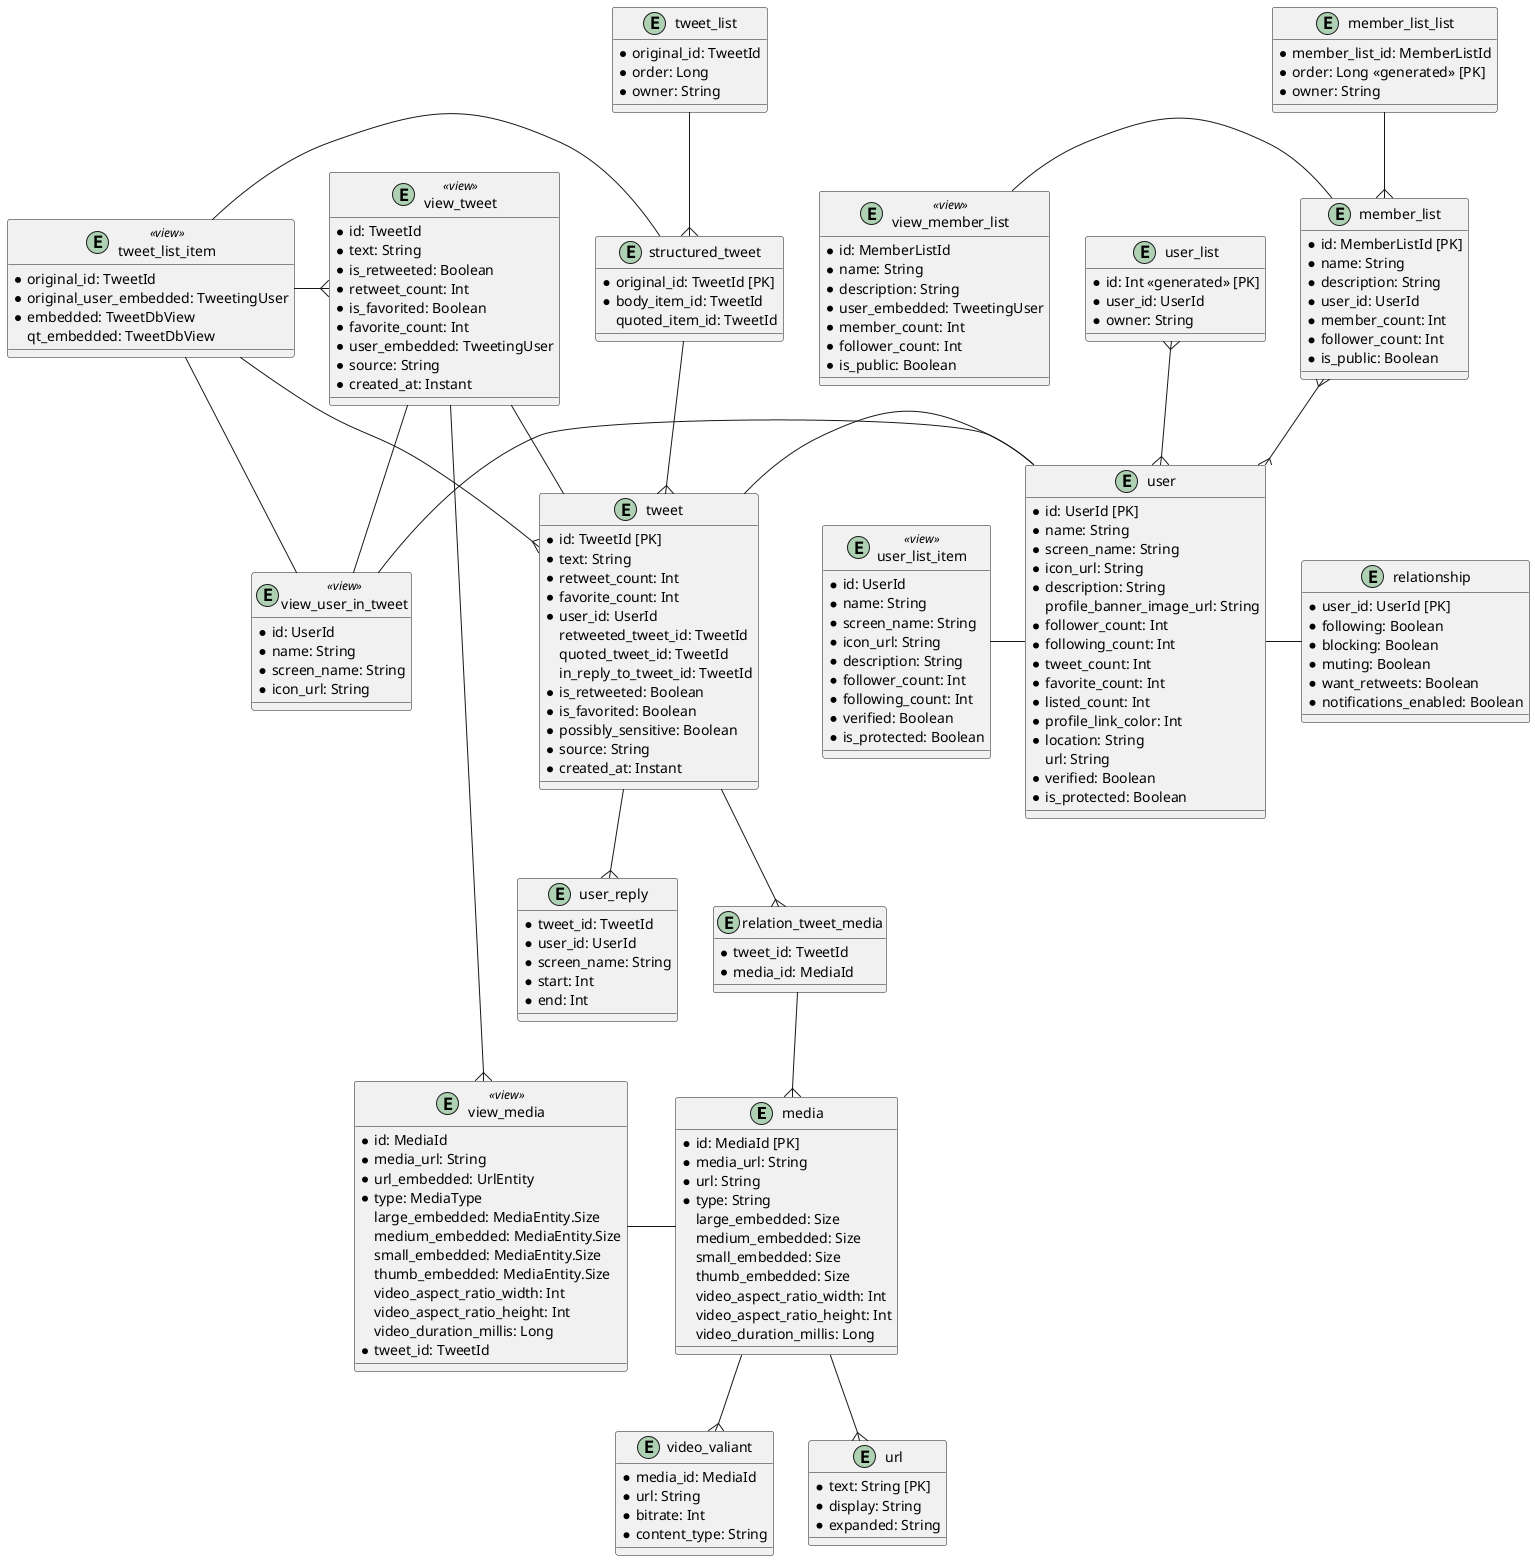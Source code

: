 @startuml
''' MediaEntity.kt
entity media {
  * id: MediaId [PK]
  * media_url: String
  * url: String
  * type: String
  large_embedded: Size
  medium_embedded: Size
  small_embedded: Size
  thumb_embedded: Size
  video_aspect_ratio_width: Int
  video_aspect_ratio_height: Int
  video_duration_millis: Long
}
entity video_valiant {
  * media_id: MediaId
  * url: String
  * bitrate: Int
  * content_type: String
}
entity relation_tweet_media {
  * tweet_id: TweetId
  * media_id: MediaId
}
''' MemberListEntity.kt
entity member_list {
  * id: MemberListId [PK]
  * name: String
  * description: String
  * user_id: UserId
  * member_count: Int
  * follower_count: Int
  * is_public: Boolean
}
''' MemberListListEntity.kt
entity member_list_list {
  * member_list_id: MemberListId
  * order: Long <<generated>> [PK]
  * owner: String
}
''' RelationshipEntity.kt
entity relationship {
  * user_id: UserId [PK]
  * following: Boolean
  * blocking: Boolean
  * muting: Boolean
  * want_retweets: Boolean
  * notifications_enabled: Boolean
}
''' TweetEntityDb.kt
entity tweet {
  * id: TweetId [PK]
  * text: String
  * retweet_count: Int
  * favorite_count: Int
  * user_id: UserId
  retweeted_tweet_id: TweetId
  quoted_tweet_id: TweetId
  in_reply_to_tweet_id: TweetId
  * is_retweeted: Boolean
  * is_favorited: Boolean
  * possibly_sensitive: Boolean
  * source: String
  * created_at: Instant
}
entity user_reply {
  * tweet_id: TweetId
  * user_id: UserId
  * screen_name: String
  * start: Int
  * end: Int
}
''' TweetListEntity.kt
entity structured_tweet {
  * original_id: TweetId [PK]
  * body_item_id: TweetId
  quoted_item_id: TweetId
}
entity tweet_list {
  * original_id: TweetId
  * order: Long
  * owner: String
}
''' UrlEntity.kt
entity url {
  * text: String [PK]
  * display: String
  * expanded: String
}
''' UserEntity.kt
entity user {
  * id: UserId [PK]
  * name: String
  * screen_name: String
  * icon_url: String
  * description: String
  profile_banner_image_url: String
  * follower_count: Int
  * following_count: Int
  * tweet_count: Int
  * favorite_count: Int
  * listed_count: Int
  * profile_link_color: Int
  * location: String
  url: String
  * verified: Boolean
  * is_protected: Boolean
}
''' UserListEntity.kt
entity user_list {
  * id: Int <<generated>> [PK]
  * user_id: UserId
  * owner: String
}

''' MediaDbView.kt
entity view_media <<view>> {
  * id: MediaId
  * media_url: String
  * url_embedded: UrlEntity
  * type: MediaType
  large_embedded: MediaEntity.Size
  medium_embedded: MediaEntity.Size
  small_embedded: MediaEntity.Size
  thumb_embedded: MediaEntity.Size
  video_aspect_ratio_width: Int
  video_aspect_ratio_height: Int
  video_duration_millis: Long
  * tweet_id: TweetId
}
''' MemberListDbView.kt
entity view_member_list <<view>> {
  * id: MemberListId
  * name: String
  * description: String
  * user_embedded: TweetingUser
  * member_count: Int
  * follower_count: Int
  * is_public: Boolean
}
''' TweetingUser.kt
entity view_user_in_tweet <<view>> {
  * id: UserId
  * name: String
  * screen_name: String
  * icon_url: String
}
''' Tweet.kt
entity view_tweet <<view>> {
  * id: TweetId
  * text: String
  * is_retweeted: Boolean
  * retweet_count: Int
  * is_favorited: Boolean
  * favorite_count: Int
  * user_embedded: TweetingUser
  * source: String
  * created_at: Instant
}
entity tweet_list_item <<view>> {
  * original_id: TweetId
  * original_user_embedded: TweetingUser
  * embedded: TweetDbView
  qt_embedded: TweetDbView
}
''' UserListDbView.kt
entity user_list_item <<view>> {
  * id: UserId
  * name: String
  * screen_name: String
  * icon_url: String
  * description: String
  * follower_count: Int
  * following_count: Int
  * verified: Boolean
  * is_protected: Boolean
}

tweet_list --{ structured_tweet
structured_tweet --{ tweet
tweet - user
tweet --{ user_reply
tweet --{ relation_tweet_media
relation_tweet_media --{ media
view_tweet - tweet
tweet_list_item - structured_tweet
tweet_list_item -{ tweet
tweet_list_item -{ view_tweet
view_tweet -- view_user_in_tweet
view_tweet -{ view_media
tweet_list_item -- view_user_in_tweet

media --{ video_valiant
media --{ url
view_media - media

user_list }--{ user
user - relationship
view_user_in_tweet - user
user_list_item - user

member_list_list --{ member_list
member_list }--{ user
view_member_list - member_list
@enduml

/' parse Room @Entity class to PlantUML entity
```
echo '@startuml';\
for f in *.kt; do echo "''' ${f}"; \
cat $f |\
  sed -z "s/\/\*.*\*\///" |\
  sed -r "/(package|import)/d" |\
  sed -zr "s/ForeignKey\([^)]*\)//g"| sed -zr "s/foreignKeys = \[[^]]*\]//g" |\
  sed -zr "s/indices = \[[^]]*\]//g" |\
  sed -zr "s/primaryKeys = \[[^]]*\]//g" |\
  sed -zr 's/"""[^"]*"""//g' | sed -zr 's/value = \"[^"]\"//' |\
  sed -zr 's/constructor\([^)]*\) : this\([^)]*\)[^}]\}//' |\
  sed -zr 's/@Entity\([^)]*tableName = \"([^"]*)\"[^)]*\)/entity \1 {/g' |\
  sed -zr 's/@DatabaseView\([^)]*viewName = \"([^"]*)\"[^)]*\)/entity \1 <<view>> {/g' |\
  sed -r 's/^.*@Embedded\(prefix = \"(.*)\".*\)/  * \1embedded/' |\
  sed -r "s/^.*@ColumnInfo\(name = \"(.*)\".*\)/  * \1/"|\
  sed -r "s/^.*val.*:/:/"|\
  sed -e "s/,//" |\
  sed -z "s/\n:/:/g" |\
  sed -r 's/\* (.*)\?$/\1/' |\
  sed -zr 's/ *@PrimaryKey[^\n]*\n([^:]*\:[^\n]*)\n/\1 [PK]\n/g' |\
  sed -zr "s/(internal|data|class)[^(]*\(([^)]*)\)([^:]*\:[^{]*)?([^{]*\{[^}]*\})?/\2}/g" |\
  sed -e "/^$/d"; done;\
echo '@enduml'
```
'/
